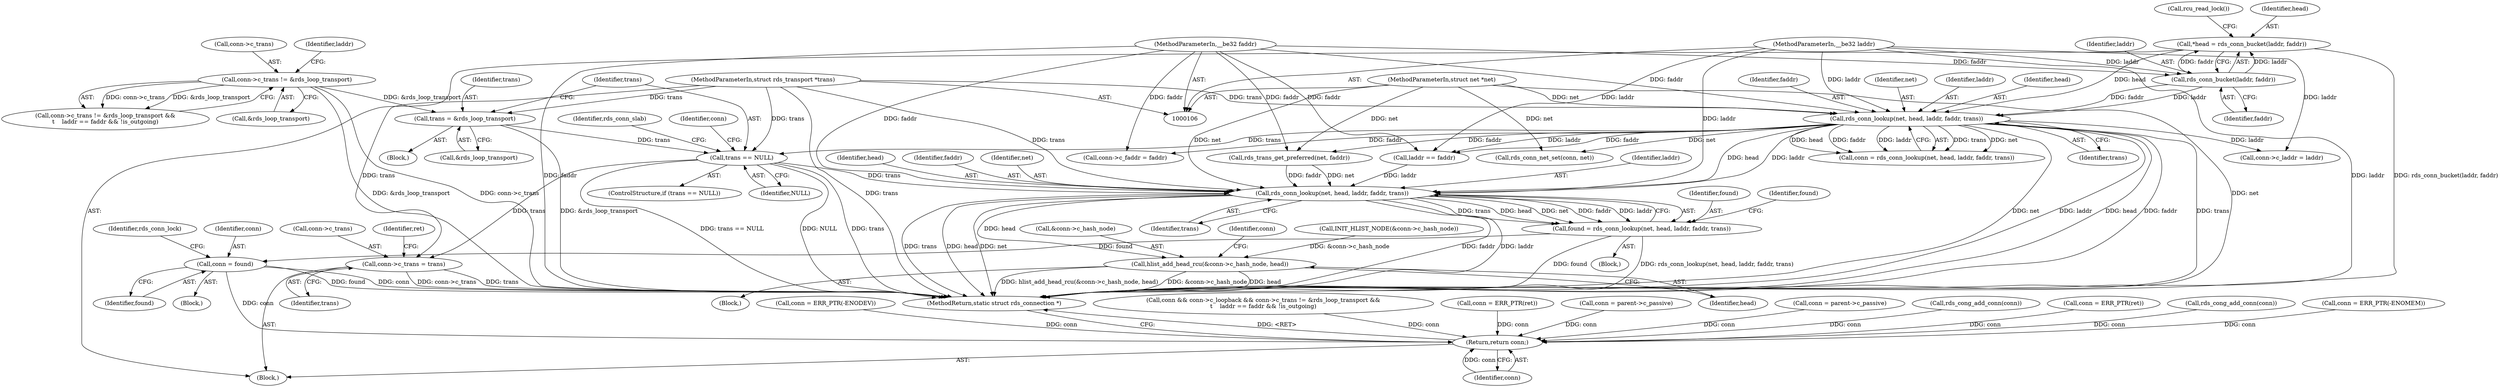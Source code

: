 digraph "1_linux_8c7188b23474cca017b3ef354c4a58456f68303a@del" {
"1000270" [label="(Call,trans == NULL)"];
"1000265" [label="(Call,trans = &rds_loop_transport)"];
"1000145" [label="(Call,conn->c_trans != &rds_loop_transport)"];
"1000110" [label="(MethodParameterIn,struct rds_transport *trans)"];
"1000131" [label="(Call,rds_conn_lookup(net, head, laddr, faddr, trans))"];
"1000107" [label="(MethodParameterIn,struct net *net)"];
"1000120" [label="(Call,*head = rds_conn_bucket(laddr, faddr))"];
"1000122" [label="(Call,rds_conn_bucket(laddr, faddr))"];
"1000108" [label="(MethodParameterIn,__be32 laddr)"];
"1000109" [label="(MethodParameterIn,__be32 faddr)"];
"1000283" [label="(Call,conn->c_trans = trans)"];
"1000421" [label="(Call,rds_conn_lookup(net, head, laddr, faddr, trans))"];
"1000419" [label="(Call,found = rds_conn_lookup(net, head, laddr, faddr, trans))"];
"1000437" [label="(Call,conn = found)"];
"1000457" [label="(Return,return conn;)"];
"1000442" [label="(Call,hlist_add_head_rcu(&conn->c_hash_node, head))"];
"1000437" [label="(Call,conn = found)"];
"1000441" [label="(Block,)"];
"1000149" [label="(Call,&rds_loop_transport)"];
"1000145" [label="(Call,conn->c_trans != &rds_loop_transport)"];
"1000454" [label="(Identifier,rds_conn_lock)"];
"1000424" [label="(Identifier,laddr)"];
"1000110" [label="(MethodParameterIn,struct rds_transport *trans)"];
"1000275" [label="(Identifier,rds_conn_slab)"];
"1000131" [label="(Call,rds_conn_lookup(net, head, laddr, faddr, trans))"];
"1000109" [label="(MethodParameterIn,__be32 faddr)"];
"1000190" [label="(Call,conn->c_laddr = laddr)"];
"1000417" [label="(Block,)"];
"1000428" [label="(Identifier,found)"];
"1000438" [label="(Identifier,conn)"];
"1000423" [label="(Identifier,head)"];
"1000272" [label="(Identifier,NULL)"];
"1000425" [label="(Identifier,faddr)"];
"1000266" [label="(Identifier,trans)"];
"1000270" [label="(Call,trans == NULL)"];
"1000277" [label="(Call,conn = ERR_PTR(-ENODEV))"];
"1000449" [label="(Identifier,conn)"];
"1000120" [label="(Call,*head = rds_conn_bucket(laddr, faddr))"];
"1000128" [label="(Call,rcu_read_lock())"];
"1000121" [label="(Identifier,head)"];
"1000419" [label="(Call,found = rds_conn_lookup(net, head, laddr, faddr, trans))"];
"1000426" [label="(Identifier,trans)"];
"1000107" [label="(MethodParameterIn,struct net *net)"];
"1000129" [label="(Call,conn = rds_conn_lookup(net, head, laddr, faddr, trans))"];
"1000132" [label="(Identifier,net)"];
"1000123" [label="(Identifier,laddr)"];
"1000283" [label="(Call,conn->c_trans = trans)"];
"1000284" [label="(Call,conn->c_trans)"];
"1000138" [label="(Call,conn && conn->c_loopback && conn->c_trans != &rds_loop_transport &&\n\t    laddr == faddr && !is_outgoing)"];
"1000153" [label="(Identifier,laddr)"];
"1000457" [label="(Return,return conn;)"];
"1000447" [label="(Identifier,head)"];
"1000144" [label="(Call,conn->c_trans != &rds_loop_transport &&\n\t    laddr == faddr && !is_outgoing)"];
"1000124" [label="(Identifier,faddr)"];
"1000195" [label="(Call,conn->c_faddr = faddr)"];
"1000459" [label="(MethodReturn,static struct rds_connection *)"];
"1000122" [label="(Call,rds_conn_bucket(laddr, faddr))"];
"1000108" [label="(MethodParameterIn,__be32 laddr)"];
"1000245" [label="(Call,rds_trans_get_preferred(net, faddr))"];
"1000134" [label="(Identifier,laddr)"];
"1000136" [label="(Identifier,trans)"];
"1000458" [label="(Identifier,conn)"];
"1000299" [label="(Call,conn = ERR_PTR(ret))"];
"1000161" [label="(Call,conn = parent->c_passive)"];
"1000185" [label="(Call,INIT_HLIST_NODE(&conn->c_hash_node))"];
"1000400" [label="(Call,conn = parent->c_passive)"];
"1000264" [label="(Block,)"];
"1000421" [label="(Call,rds_conn_lookup(net, head, laddr, faddr, trans))"];
"1000285" [label="(Identifier,conn)"];
"1000412" [label="(Call,rds_cong_add_conn(conn))"];
"1000238" [label="(Call,conn = ERR_PTR(ret))"];
"1000269" [label="(ControlStructure,if (trans == NULL))"];
"1000271" [label="(Identifier,trans)"];
"1000133" [label="(Identifier,head)"];
"1000152" [label="(Call,laddr == faddr)"];
"1000287" [label="(Identifier,trans)"];
"1000448" [label="(Call,rds_cong_add_conn(conn))"];
"1000420" [label="(Identifier,found)"];
"1000135" [label="(Identifier,faddr)"];
"1000265" [label="(Call,trans = &rds_loop_transport)"];
"1000210" [label="(Call,rds_conn_net_set(conn, net))"];
"1000113" [label="(Block,)"];
"1000146" [label="(Call,conn->c_trans)"];
"1000422" [label="(Identifier,net)"];
"1000267" [label="(Call,&rds_loop_transport)"];
"1000179" [label="(Call,conn = ERR_PTR(-ENOMEM))"];
"1000439" [label="(Identifier,found)"];
"1000429" [label="(Block,)"];
"1000289" [label="(Identifier,ret)"];
"1000443" [label="(Call,&conn->c_hash_node)"];
"1000442" [label="(Call,hlist_add_head_rcu(&conn->c_hash_node, head))"];
"1000270" -> "1000269"  [label="AST: "];
"1000270" -> "1000272"  [label="CFG: "];
"1000271" -> "1000270"  [label="AST: "];
"1000272" -> "1000270"  [label="AST: "];
"1000275" -> "1000270"  [label="CFG: "];
"1000285" -> "1000270"  [label="CFG: "];
"1000270" -> "1000459"  [label="DDG: trans == NULL"];
"1000270" -> "1000459"  [label="DDG: NULL"];
"1000270" -> "1000459"  [label="DDG: trans"];
"1000265" -> "1000270"  [label="DDG: trans"];
"1000131" -> "1000270"  [label="DDG: trans"];
"1000110" -> "1000270"  [label="DDG: trans"];
"1000270" -> "1000283"  [label="DDG: trans"];
"1000270" -> "1000421"  [label="DDG: trans"];
"1000265" -> "1000264"  [label="AST: "];
"1000265" -> "1000267"  [label="CFG: "];
"1000266" -> "1000265"  [label="AST: "];
"1000267" -> "1000265"  [label="AST: "];
"1000271" -> "1000265"  [label="CFG: "];
"1000265" -> "1000459"  [label="DDG: &rds_loop_transport"];
"1000145" -> "1000265"  [label="DDG: &rds_loop_transport"];
"1000110" -> "1000265"  [label="DDG: trans"];
"1000145" -> "1000144"  [label="AST: "];
"1000145" -> "1000149"  [label="CFG: "];
"1000146" -> "1000145"  [label="AST: "];
"1000149" -> "1000145"  [label="AST: "];
"1000153" -> "1000145"  [label="CFG: "];
"1000144" -> "1000145"  [label="CFG: "];
"1000145" -> "1000459"  [label="DDG: &rds_loop_transport"];
"1000145" -> "1000459"  [label="DDG: conn->c_trans"];
"1000145" -> "1000144"  [label="DDG: conn->c_trans"];
"1000145" -> "1000144"  [label="DDG: &rds_loop_transport"];
"1000110" -> "1000106"  [label="AST: "];
"1000110" -> "1000459"  [label="DDG: trans"];
"1000110" -> "1000131"  [label="DDG: trans"];
"1000110" -> "1000283"  [label="DDG: trans"];
"1000110" -> "1000421"  [label="DDG: trans"];
"1000131" -> "1000129"  [label="AST: "];
"1000131" -> "1000136"  [label="CFG: "];
"1000132" -> "1000131"  [label="AST: "];
"1000133" -> "1000131"  [label="AST: "];
"1000134" -> "1000131"  [label="AST: "];
"1000135" -> "1000131"  [label="AST: "];
"1000136" -> "1000131"  [label="AST: "];
"1000129" -> "1000131"  [label="CFG: "];
"1000131" -> "1000459"  [label="DDG: net"];
"1000131" -> "1000459"  [label="DDG: laddr"];
"1000131" -> "1000459"  [label="DDG: head"];
"1000131" -> "1000459"  [label="DDG: faddr"];
"1000131" -> "1000459"  [label="DDG: trans"];
"1000131" -> "1000129"  [label="DDG: trans"];
"1000131" -> "1000129"  [label="DDG: net"];
"1000131" -> "1000129"  [label="DDG: head"];
"1000131" -> "1000129"  [label="DDG: faddr"];
"1000131" -> "1000129"  [label="DDG: laddr"];
"1000107" -> "1000131"  [label="DDG: net"];
"1000120" -> "1000131"  [label="DDG: head"];
"1000122" -> "1000131"  [label="DDG: laddr"];
"1000122" -> "1000131"  [label="DDG: faddr"];
"1000108" -> "1000131"  [label="DDG: laddr"];
"1000109" -> "1000131"  [label="DDG: faddr"];
"1000131" -> "1000152"  [label="DDG: laddr"];
"1000131" -> "1000152"  [label="DDG: faddr"];
"1000131" -> "1000190"  [label="DDG: laddr"];
"1000131" -> "1000195"  [label="DDG: faddr"];
"1000131" -> "1000210"  [label="DDG: net"];
"1000131" -> "1000245"  [label="DDG: faddr"];
"1000131" -> "1000421"  [label="DDG: head"];
"1000131" -> "1000421"  [label="DDG: laddr"];
"1000107" -> "1000106"  [label="AST: "];
"1000107" -> "1000459"  [label="DDG: net"];
"1000107" -> "1000210"  [label="DDG: net"];
"1000107" -> "1000245"  [label="DDG: net"];
"1000107" -> "1000421"  [label="DDG: net"];
"1000120" -> "1000113"  [label="AST: "];
"1000120" -> "1000122"  [label="CFG: "];
"1000121" -> "1000120"  [label="AST: "];
"1000122" -> "1000120"  [label="AST: "];
"1000128" -> "1000120"  [label="CFG: "];
"1000120" -> "1000459"  [label="DDG: rds_conn_bucket(laddr, faddr)"];
"1000122" -> "1000120"  [label="DDG: laddr"];
"1000122" -> "1000120"  [label="DDG: faddr"];
"1000122" -> "1000124"  [label="CFG: "];
"1000123" -> "1000122"  [label="AST: "];
"1000124" -> "1000122"  [label="AST: "];
"1000108" -> "1000122"  [label="DDG: laddr"];
"1000109" -> "1000122"  [label="DDG: faddr"];
"1000108" -> "1000106"  [label="AST: "];
"1000108" -> "1000459"  [label="DDG: laddr"];
"1000108" -> "1000152"  [label="DDG: laddr"];
"1000108" -> "1000190"  [label="DDG: laddr"];
"1000108" -> "1000421"  [label="DDG: laddr"];
"1000109" -> "1000106"  [label="AST: "];
"1000109" -> "1000459"  [label="DDG: faddr"];
"1000109" -> "1000152"  [label="DDG: faddr"];
"1000109" -> "1000195"  [label="DDG: faddr"];
"1000109" -> "1000245"  [label="DDG: faddr"];
"1000109" -> "1000421"  [label="DDG: faddr"];
"1000283" -> "1000113"  [label="AST: "];
"1000283" -> "1000287"  [label="CFG: "];
"1000284" -> "1000283"  [label="AST: "];
"1000287" -> "1000283"  [label="AST: "];
"1000289" -> "1000283"  [label="CFG: "];
"1000283" -> "1000459"  [label="DDG: conn->c_trans"];
"1000283" -> "1000459"  [label="DDG: trans"];
"1000421" -> "1000419"  [label="AST: "];
"1000421" -> "1000426"  [label="CFG: "];
"1000422" -> "1000421"  [label="AST: "];
"1000423" -> "1000421"  [label="AST: "];
"1000424" -> "1000421"  [label="AST: "];
"1000425" -> "1000421"  [label="AST: "];
"1000426" -> "1000421"  [label="AST: "];
"1000419" -> "1000421"  [label="CFG: "];
"1000421" -> "1000459"  [label="DDG: trans"];
"1000421" -> "1000459"  [label="DDG: head"];
"1000421" -> "1000459"  [label="DDG: net"];
"1000421" -> "1000459"  [label="DDG: faddr"];
"1000421" -> "1000459"  [label="DDG: laddr"];
"1000421" -> "1000419"  [label="DDG: trans"];
"1000421" -> "1000419"  [label="DDG: head"];
"1000421" -> "1000419"  [label="DDG: net"];
"1000421" -> "1000419"  [label="DDG: faddr"];
"1000421" -> "1000419"  [label="DDG: laddr"];
"1000245" -> "1000421"  [label="DDG: net"];
"1000245" -> "1000421"  [label="DDG: faddr"];
"1000152" -> "1000421"  [label="DDG: laddr"];
"1000421" -> "1000442"  [label="DDG: head"];
"1000419" -> "1000417"  [label="AST: "];
"1000420" -> "1000419"  [label="AST: "];
"1000428" -> "1000419"  [label="CFG: "];
"1000419" -> "1000459"  [label="DDG: found"];
"1000419" -> "1000459"  [label="DDG: rds_conn_lookup(net, head, laddr, faddr, trans)"];
"1000419" -> "1000437"  [label="DDG: found"];
"1000437" -> "1000429"  [label="AST: "];
"1000437" -> "1000439"  [label="CFG: "];
"1000438" -> "1000437"  [label="AST: "];
"1000439" -> "1000437"  [label="AST: "];
"1000454" -> "1000437"  [label="CFG: "];
"1000437" -> "1000459"  [label="DDG: conn"];
"1000437" -> "1000459"  [label="DDG: found"];
"1000437" -> "1000457"  [label="DDG: conn"];
"1000457" -> "1000113"  [label="AST: "];
"1000457" -> "1000458"  [label="CFG: "];
"1000458" -> "1000457"  [label="AST: "];
"1000459" -> "1000457"  [label="CFG: "];
"1000457" -> "1000459"  [label="DDG: <RET>"];
"1000458" -> "1000457"  [label="DDG: conn"];
"1000238" -> "1000457"  [label="DDG: conn"];
"1000400" -> "1000457"  [label="DDG: conn"];
"1000138" -> "1000457"  [label="DDG: conn"];
"1000179" -> "1000457"  [label="DDG: conn"];
"1000448" -> "1000457"  [label="DDG: conn"];
"1000412" -> "1000457"  [label="DDG: conn"];
"1000277" -> "1000457"  [label="DDG: conn"];
"1000299" -> "1000457"  [label="DDG: conn"];
"1000161" -> "1000457"  [label="DDG: conn"];
"1000442" -> "1000441"  [label="AST: "];
"1000442" -> "1000447"  [label="CFG: "];
"1000443" -> "1000442"  [label="AST: "];
"1000447" -> "1000442"  [label="AST: "];
"1000449" -> "1000442"  [label="CFG: "];
"1000442" -> "1000459"  [label="DDG: hlist_add_head_rcu(&conn->c_hash_node, head)"];
"1000442" -> "1000459"  [label="DDG: &conn->c_hash_node"];
"1000442" -> "1000459"  [label="DDG: head"];
"1000185" -> "1000442"  [label="DDG: &conn->c_hash_node"];
}
